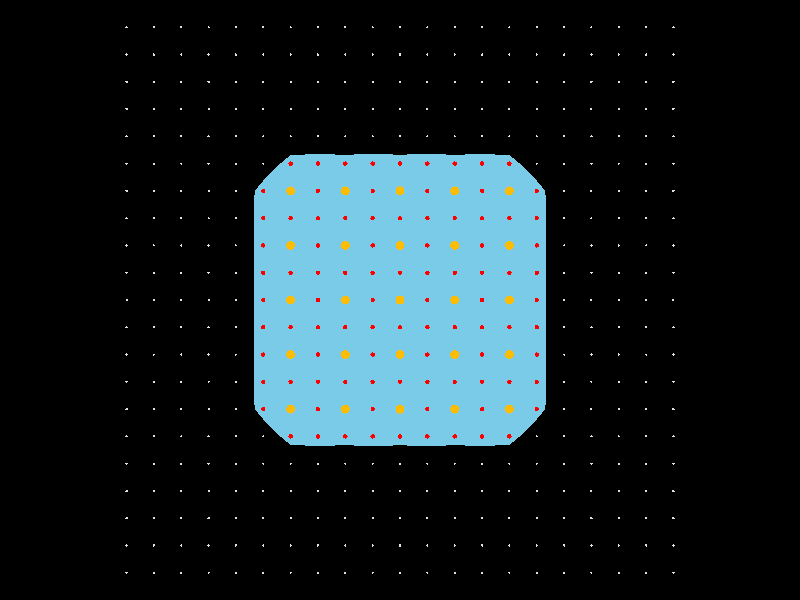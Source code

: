 #include "colors.inc"
#include "textures.inc"

camera {
  perspective
  location <0, 0, -11>
  direction z
}

light_source {
  <-1, 1, 0>
  color <1, 1, 1>
  parallel
}

sphere {
<-5, -5, 0>, 0.02
  texture {
    Water
    pigment {
      Gray
    }
  }
}

sphere {
<-4.5, -5, 0>, 0.02
  texture {
    Water
    pigment {
      Gray
    }
  }
}

sphere {
<-4, -5, 0>, 0.02
  texture {
    Water
    pigment {
      Gray
    }
  }
}

sphere {
<-3.5, -5, 0>, 0.02
  texture {
    Water
    pigment {
      Gray
    }
  }
}

sphere {
<-3, -5, 0>, 0.02
  texture {
    Water
    pigment {
      Gray
    }
  }
}

sphere {
<-2.5, -5, 0>, 0.02
  texture {
    Water
    pigment {
      Gray
    }
  }
}

sphere {
<-2, -5, 0>, 0.02
  texture {
    Water
    pigment {
      Gray
    }
  }
}

sphere {
<-1.5, -5, 0>, 0.02
  texture {
    Water
    pigment {
      Gray
    }
  }
}

sphere {
<-1, -5, 0>, 0.02
  texture {
    Water
    pigment {
      Gray
    }
  }
}

sphere {
<-0.5, -5, 0>, 0.02
  texture {
    Water
    pigment {
      Gray
    }
  }
}

sphere {
<0, -5, 0>, 0.02
  texture {
    Water
    pigment {
      Gray
    }
  }
}

sphere {
<0.5, -5, 0>, 0.02
  texture {
    Water
    pigment {
      Gray
    }
  }
}

sphere {
<1, -5, 0>, 0.02
  texture {
    Water
    pigment {
      Gray
    }
  }
}

sphere {
<1.5, -5, 0>, 0.02
  texture {
    Water
    pigment {
      Gray
    }
  }
}

sphere {
<2, -5, 0>, 0.02
  texture {
    Water
    pigment {
      Gray
    }
  }
}

sphere {
<2.5, -5, 0>, 0.02
  texture {
    Water
    pigment {
      Gray
    }
  }
}

sphere {
<3, -5, 0>, 0.02
  texture {
    Water
    pigment {
      Gray
    }
  }
}

sphere {
<3.5, -5, 0>, 0.02
  texture {
    Water
    pigment {
      Gray
    }
  }
}

sphere {
<4, -5, 0>, 0.02
  texture {
    Water
    pigment {
      Gray
    }
  }
}

sphere {
<4.5, -5, 0>, 0.02
  texture {
    Water
    pigment {
      Gray
    }
  }
}

sphere {
<5, -5, 0>, 0.02
  texture {
    Water
    pigment {
      Gray
    }
  }
}

sphere {
<-5, -4.5, 0>, 0.02
  texture {
    Water
    pigment {
      Gray
    }
  }
}

sphere {
<-4.5, -4.5, 0>, 0.02
  texture {
    Water
    pigment {
      Gray
    }
  }
}

sphere {
<-4, -4.5, 0>, 0.02
  texture {
    Water
    pigment {
      Gray
    }
  }
}

sphere {
<-3.5, -4.5, 0>, 0.02
  texture {
    Water
    pigment {
      Gray
    }
  }
}

sphere {
<-3, -4.5, 0>, 0.02
  texture {
    Water
    pigment {
      Gray
    }
  }
}

sphere {
<-2.5, -4.5, 0>, 0.02
  texture {
    Water
    pigment {
      Gray
    }
  }
}

sphere {
<-2, -4.5, 0>, 0.02
  texture {
    Water
    pigment {
      Gray
    }
  }
}

sphere {
<-1.5, -4.5, 0>, 0.02
  texture {
    Water
    pigment {
      Gray
    }
  }
}

sphere {
<-1, -4.5, 0>, 0.02
  texture {
    Water
    pigment {
      Gray
    }
  }
}

sphere {
<-0.5, -4.5, 0>, 0.02
  texture {
    Water
    pigment {
      Gray
    }
  }
}

sphere {
<0, -4.5, 0>, 0.02
  texture {
    Water
    pigment {
      Gray
    }
  }
}

sphere {
<0.5, -4.5, 0>, 0.02
  texture {
    Water
    pigment {
      Gray
    }
  }
}

sphere {
<1, -4.5, 0>, 0.02
  texture {
    Water
    pigment {
      Gray
    }
  }
}

sphere {
<1.5, -4.5, 0>, 0.02
  texture {
    Water
    pigment {
      Gray
    }
  }
}

sphere {
<2, -4.5, 0>, 0.02
  texture {
    Water
    pigment {
      Gray
    }
  }
}

sphere {
<2.5, -4.5, 0>, 0.02
  texture {
    Water
    pigment {
      Gray
    }
  }
}

sphere {
<3, -4.5, 0>, 0.02
  texture {
    Water
    pigment {
      Gray
    }
  }
}

sphere {
<3.5, -4.5, 0>, 0.02
  texture {
    Water
    pigment {
      Gray
    }
  }
}

sphere {
<4, -4.5, 0>, 0.02
  texture {
    Water
    pigment {
      Gray
    }
  }
}

sphere {
<4.5, -4.5, 0>, 0.02
  texture {
    Water
    pigment {
      Gray
    }
  }
}

sphere {
<5, -4.5, 0>, 0.02
  texture {
    Water
    pigment {
      Gray
    }
  }
}

sphere {
<-5, -4, 0>, 0.02
  texture {
    Water
    pigment {
      Gray
    }
  }
}

sphere {
<-4.5, -4, 0>, 0.02
  texture {
    Water
    pigment {
      Gray
    }
  }
}

sphere {
<-4, -4, 0>, 0.02
  texture {
    Water
    pigment {
      Gray
    }
  }
}

sphere {
<-3.5, -4, 0>, 0.02
  texture {
    Water
    pigment {
      Gray
    }
  }
}

sphere {
<-3, -4, 0>, 0.02
  texture {
    Water
    pigment {
      Gray
    }
  }
}

sphere {
<-2.5, -4, 0>, 0.02
  texture {
    Water
    pigment {
      Gray
    }
  }
}

sphere {
<-2, -4, 0>, 0.02
  texture {
    Water
    pigment {
      Gray
    }
  }
}

sphere {
<-1.5, -4, 0>, 0.02
  texture {
    Water
    pigment {
      Gray
    }
  }
}

sphere {
<-1, -4, 0>, 0.02
  texture {
    Water
    pigment {
      Gray
    }
  }
}

sphere {
<-0.5, -4, 0>, 0.02
  texture {
    Water
    pigment {
      Gray
    }
  }
}

sphere {
<0, -4, 0>, 0.02
  texture {
    Water
    pigment {
      Gray
    }
  }
}

sphere {
<0.5, -4, 0>, 0.02
  texture {
    Water
    pigment {
      Gray
    }
  }
}

sphere {
<1, -4, 0>, 0.02
  texture {
    Water
    pigment {
      Gray
    }
  }
}

sphere {
<1.5, -4, 0>, 0.02
  texture {
    Water
    pigment {
      Gray
    }
  }
}

sphere {
<2, -4, 0>, 0.02
  texture {
    Water
    pigment {
      Gray
    }
  }
}

sphere {
<2.5, -4, 0>, 0.02
  texture {
    Water
    pigment {
      Gray
    }
  }
}

sphere {
<3, -4, 0>, 0.02
  texture {
    Water
    pigment {
      Gray
    }
  }
}

sphere {
<3.5, -4, 0>, 0.02
  texture {
    Water
    pigment {
      Gray
    }
  }
}

sphere {
<4, -4, 0>, 0.02
  texture {
    Water
    pigment {
      Gray
    }
  }
}

sphere {
<4.5, -4, 0>, 0.02
  texture {
    Water
    pigment {
      Gray
    }
  }
}

sphere {
<5, -4, 0>, 0.02
  texture {
    Water
    pigment {
      Gray
    }
  }
}

sphere {
<-5, -3.5, 0>, 0.02
  texture {
    Water
    pigment {
      Gray
    }
  }
}

sphere {
<-4.5, -3.5, 0>, 0.02
  texture {
    Water
    pigment {
      Gray
    }
  }
}

sphere {
<-4, -3.5, 0>, 0.02
  texture {
    Water
    pigment {
      Gray
    }
  }
}

sphere {
<-3.5, -3.5, 0>, 0.02
  texture {
    Water
    pigment {
      Gray
    }
  }
}

sphere {
<-3, -3.5, 0>, 0.02
  texture {
    Water
    pigment {
      Gray
    }
  }
}

sphere {
<-2.5, -3.5, 0>, 0.02
  texture {
    Water
    pigment {
      Gray
    }
  }
}

sphere {
<-2, -3.5, 0>, 0.02
  texture {
    Water
    pigment {
      Gray
    }
  }
}

sphere {
<-1.5, -3.5, 0>, 0.02
  texture {
    Water
    pigment {
      Gray
    }
  }
}

sphere {
<-1, -3.5, 0>, 0.02
  texture {
    Water
    pigment {
      Gray
    }
  }
}

sphere {
<-0.5, -3.5, 0>, 0.02
  texture {
    Water
    pigment {
      Gray
    }
  }
}

sphere {
<0, -3.5, 0>, 0.02
  texture {
    Water
    pigment {
      Gray
    }
  }
}

sphere {
<0.5, -3.5, 0>, 0.02
  texture {
    Water
    pigment {
      Gray
    }
  }
}

sphere {
<1, -3.5, 0>, 0.02
  texture {
    Water
    pigment {
      Gray
    }
  }
}

sphere {
<1.5, -3.5, 0>, 0.02
  texture {
    Water
    pigment {
      Gray
    }
  }
}

sphere {
<2, -3.5, 0>, 0.02
  texture {
    Water
    pigment {
      Gray
    }
  }
}

sphere {
<2.5, -3.5, 0>, 0.02
  texture {
    Water
    pigment {
      Gray
    }
  }
}

sphere {
<3, -3.5, 0>, 0.02
  texture {
    Water
    pigment {
      Gray
    }
  }
}

sphere {
<3.5, -3.5, 0>, 0.02
  texture {
    Water
    pigment {
      Gray
    }
  }
}

sphere {
<4, -3.5, 0>, 0.02
  texture {
    Water
    pigment {
      Gray
    }
  }
}

sphere {
<4.5, -3.5, 0>, 0.02
  texture {
    Water
    pigment {
      Gray
    }
  }
}

sphere {
<5, -3.5, 0>, 0.02
  texture {
    Water
    pigment {
      Gray
    }
  }
}

sphere {
<-5, -3, 0>, 0.02
  texture {
    Water
    pigment {
      Gray
    }
  }
}

sphere {
<-4.5, -3, 0>, 0.02
  texture {
    Water
    pigment {
      Gray
    }
  }
}

sphere {
<-4, -3, 0>, 0.02
  texture {
    Water
    pigment {
      Gray
    }
  }
}

sphere {
<-3.5, -3, 0>, 0.02
  texture {
    Water
    pigment {
      Gray
    }
  }
}

sphere {
<-3, -3, 0>, 0.02
  texture {
    Water
    pigment {
      Gray
    }
  }
}

sphere {
<-2.5, -3, 0>, 0.02
  texture {
    Water
    pigment {
      Gray
    }
  }
}

sphere {
<-2, -3, 0>, 0.02
  texture {
    Water
    pigment {
      Gray
    }
  }
}

sphere {
<-1.5, -3, 0>, 0.02
  texture {
    Water
    pigment {
      Gray
    }
  }
}

sphere {
<-1, -3, 0>, 0.02
  texture {
    Water
    pigment {
      Gray
    }
  }
}

sphere {
<-0.5, -3, 0>, 0.02
  texture {
    Water
    pigment {
      Gray
    }
  }
}

sphere {
<0, -3, 0>, 0.02
  texture {
    Water
    pigment {
      Gray
    }
  }
}

sphere {
<0.5, -3, 0>, 0.02
  texture {
    Water
    pigment {
      Gray
    }
  }
}

sphere {
<1, -3, 0>, 0.02
  texture {
    Water
    pigment {
      Gray
    }
  }
}

sphere {
<1.5, -3, 0>, 0.02
  texture {
    Water
    pigment {
      Gray
    }
  }
}

sphere {
<2, -3, 0>, 0.02
  texture {
    Water
    pigment {
      Gray
    }
  }
}

sphere {
<2.5, -3, 0>, 0.02
  texture {
    Water
    pigment {
      Gray
    }
  }
}

sphere {
<3, -3, 0>, 0.02
  texture {
    Water
    pigment {
      Gray
    }
  }
}

sphere {
<3.5, -3, 0>, 0.02
  texture {
    Water
    pigment {
      Gray
    }
  }
}

sphere {
<4, -3, 0>, 0.02
  texture {
    Water
    pigment {
      Gray
    }
  }
}

sphere {
<4.5, -3, 0>, 0.02
  texture {
    Water
    pigment {
      Gray
    }
  }
}

sphere {
<5, -3, 0>, 0.02
  texture {
    Water
    pigment {
      Gray
    }
  }
}

sphere {
<-5, -2.5, 0>, 0.02
  texture {
    Water
    pigment {
      Gray
    }
  }
}

sphere {
<-4.5, -2.5, 0>, 0.02
  texture {
    Water
    pigment {
      Gray
    }
  }
}

sphere {
<-4, -2.5, 0>, 0.02
  texture {
    Water
    pigment {
      Gray
    }
  }
}

sphere {
<-3.5, -2.5, 0>, 0.02
  texture {
    Water
    pigment {
      Gray
    }
  }
}

sphere {
<-3, -2.5, 0>, 0.02
  texture {
    Water
    pigment {
      Gray
    }
  }
}

sphere {
<-2.5, -2.5, 0>, 0.02
  texture {
    Water
    pigment {
      Gray
    }
  }
}

sphere {
<-2, -2.5, 0>, 0.02
  texture {
    Water
    pigment {
      Gray
    }
  }
}

sphere {
<-1.5, -2.5, 0>, 0.02
  texture {
    Water
    pigment {
      Gray
    }
  }
}

sphere {
<-1, -2.5, 0>, 0.02
  texture {
    Water
    pigment {
      Gray
    }
  }
}

sphere {
<-0.5, -2.5, 0>, 0.02
  texture {
    Water
    pigment {
      Gray
    }
  }
}

sphere {
<0, -2.5, 0>, 0.02
  texture {
    Water
    pigment {
      Gray
    }
  }
}

sphere {
<0.5, -2.5, 0>, 0.02
  texture {
    Water
    pigment {
      Gray
    }
  }
}

sphere {
<1, -2.5, 0>, 0.02
  texture {
    Water
    pigment {
      Gray
    }
  }
}

sphere {
<1.5, -2.5, 0>, 0.02
  texture {
    Water
    pigment {
      Gray
    }
  }
}

sphere {
<2, -2.5, 0>, 0.02
  texture {
    Water
    pigment {
      Gray
    }
  }
}

sphere {
<2.5, -2.5, 0>, 0.02
  texture {
    Water
    pigment {
      Gray
    }
  }
}

sphere {
<3, -2.5, 0>, 0.02
  texture {
    Water
    pigment {
      Gray
    }
  }
}

sphere {
<3.5, -2.5, 0>, 0.02
  texture {
    Water
    pigment {
      Gray
    }
  }
}

sphere {
<4, -2.5, 0>, 0.02
  texture {
    Water
    pigment {
      Gray
    }
  }
}

sphere {
<4.5, -2.5, 0>, 0.02
  texture {
    Water
    pigment {
      Gray
    }
  }
}

sphere {
<5, -2.5, 0>, 0.02
  texture {
    Water
    pigment {
      Gray
    }
  }
}

sphere {
<-5, -2, 0>, 0.02
  texture {
    Water
    pigment {
      Gray
    }
  }
}

sphere {
<-4.5, -2, 0>, 0.02
  texture {
    Water
    pigment {
      Gray
    }
  }
}

sphere {
<-4, -2, 0>, 0.02
  texture {
    Water
    pigment {
      Gray
    }
  }
}

sphere {
<-3.5, -2, 0>, 0.02
  texture {
    Water
    pigment {
      Gray
    }
  }
}

sphere {
<-3, -2, 0>, 0.02
  texture {
    Water
    pigment {
      Gray
    }
  }
}

sphere {
<-2.5, -2, 0>, 0.02
  texture {
    Water
    pigment {
      Gray
    }
  }
}

sphere {
<-2, -2, 0>, 0.02
  texture {
    Water
    pigment {
      Gray
    }
  }
}

sphere {
<-1.5, -2, 0>, 0.02
  texture {
    Water
    pigment {
      Gray
    }
  }
}

sphere {
<-1, -2, 0>, 0.02
  texture {
    Water
    pigment {
      Gray
    }
  }
}

sphere {
<-0.5, -2, 0>, 0.02
  texture {
    Water
    pigment {
      Gray
    }
  }
}

sphere {
<0, -2, 0>, 0.02
  texture {
    Water
    pigment {
      Gray
    }
  }
}

sphere {
<0.5, -2, 0>, 0.02
  texture {
    Water
    pigment {
      Gray
    }
  }
}

sphere {
<1, -2, 0>, 0.02
  texture {
    Water
    pigment {
      Gray
    }
  }
}

sphere {
<1.5, -2, 0>, 0.02
  texture {
    Water
    pigment {
      Gray
    }
  }
}

sphere {
<2, -2, 0>, 0.02
  texture {
    Water
    pigment {
      Gray
    }
  }
}

sphere {
<2.5, -2, 0>, 0.02
  texture {
    Water
    pigment {
      Gray
    }
  }
}

sphere {
<3, -2, 0>, 0.02
  texture {
    Water
    pigment {
      Gray
    }
  }
}

sphere {
<3.5, -2, 0>, 0.02
  texture {
    Water
    pigment {
      Gray
    }
  }
}

sphere {
<4, -2, 0>, 0.02
  texture {
    Water
    pigment {
      Gray
    }
  }
}

sphere {
<4.5, -2, 0>, 0.02
  texture {
    Water
    pigment {
      Gray
    }
  }
}

sphere {
<5, -2, 0>, 0.02
  texture {
    Water
    pigment {
      Gray
    }
  }
}

sphere {
<-5, -1.5, 0>, 0.02
  texture {
    Water
    pigment {
      Gray
    }
  }
}

sphere {
<-4.5, -1.5, 0>, 0.02
  texture {
    Water
    pigment {
      Gray
    }
  }
}

sphere {
<-4, -1.5, 0>, 0.02
  texture {
    Water
    pigment {
      Gray
    }
  }
}

sphere {
<-3.5, -1.5, 0>, 0.02
  texture {
    Water
    pigment {
      Gray
    }
  }
}

sphere {
<-3, -1.5, 0>, 0.02
  texture {
    Water
    pigment {
      Gray
    }
  }
}

sphere {
<-2.5, -1.5, 0>, 0.02
  texture {
    Water
    pigment {
      Gray
    }
  }
}

sphere {
<-2, -1.5, 0>, 0.02
  texture {
    Water
    pigment {
      Gray
    }
  }
}

sphere {
<-1.5, -1.5, 0>, 0.02
  texture {
    Water
    pigment {
      Gray
    }
  }
}

sphere {
<-1, -1.5, 0>, 0.02
  texture {
    Water
    pigment {
      Gray
    }
  }
}

sphere {
<-0.5, -1.5, 0>, 0.02
  texture {
    Water
    pigment {
      Gray
    }
  }
}

sphere {
<0, -1.5, 0>, 0.02
  texture {
    Water
    pigment {
      Gray
    }
  }
}

sphere {
<0.5, -1.5, 0>, 0.02
  texture {
    Water
    pigment {
      Gray
    }
  }
}

sphere {
<1, -1.5, 0>, 0.02
  texture {
    Water
    pigment {
      Gray
    }
  }
}

sphere {
<1.5, -1.5, 0>, 0.02
  texture {
    Water
    pigment {
      Gray
    }
  }
}

sphere {
<2, -1.5, 0>, 0.02
  texture {
    Water
    pigment {
      Gray
    }
  }
}

sphere {
<2.5, -1.5, 0>, 0.02
  texture {
    Water
    pigment {
      Gray
    }
  }
}

sphere {
<3, -1.5, 0>, 0.02
  texture {
    Water
    pigment {
      Gray
    }
  }
}

sphere {
<3.5, -1.5, 0>, 0.02
  texture {
    Water
    pigment {
      Gray
    }
  }
}

sphere {
<4, -1.5, 0>, 0.02
  texture {
    Water
    pigment {
      Gray
    }
  }
}

sphere {
<4.5, -1.5, 0>, 0.02
  texture {
    Water
    pigment {
      Gray
    }
  }
}

sphere {
<5, -1.5, 0>, 0.02
  texture {
    Water
    pigment {
      Gray
    }
  }
}

sphere {
<-5, -1, 0>, 0.02
  texture {
    Water
    pigment {
      Gray
    }
  }
}

sphere {
<-4.5, -1, 0>, 0.02
  texture {
    Water
    pigment {
      Gray
    }
  }
}

sphere {
<-4, -1, 0>, 0.02
  texture {
    Water
    pigment {
      Gray
    }
  }
}

sphere {
<-3.5, -1, 0>, 0.02
  texture {
    Water
    pigment {
      Gray
    }
  }
}

sphere {
<-3, -1, 0>, 0.02
  texture {
    Water
    pigment {
      Gray
    }
  }
}

sphere {
<-2.5, -1, 0>, 0.02
  texture {
    Water
    pigment {
      Gray
    }
  }
}

sphere {
<-2, -1, 0>, 0.02
  texture {
    Water
    pigment {
      Gray
    }
  }
}

sphere {
<-1.5, -1, 0>, 0.02
  texture {
    Water
    pigment {
      Gray
    }
  }
}

sphere {
<-1, -1, 0>, 0.02
  texture {
    Water
    pigment {
      Gray
    }
  }
}

sphere {
<-0.5, -1, 0>, 0.02
  texture {
    Water
    pigment {
      Gray
    }
  }
}

sphere {
<0, -1, 0>, 0.02
  texture {
    Water
    pigment {
      Gray
    }
  }
}

sphere {
<0.5, -1, 0>, 0.02
  texture {
    Water
    pigment {
      Gray
    }
  }
}

sphere {
<1, -1, 0>, 0.02
  texture {
    Water
    pigment {
      Gray
    }
  }
}

sphere {
<1.5, -1, 0>, 0.02
  texture {
    Water
    pigment {
      Gray
    }
  }
}

sphere {
<2, -1, 0>, 0.02
  texture {
    Water
    pigment {
      Gray
    }
  }
}

sphere {
<2.5, -1, 0>, 0.02
  texture {
    Water
    pigment {
      Gray
    }
  }
}

sphere {
<3, -1, 0>, 0.02
  texture {
    Water
    pigment {
      Gray
    }
  }
}

sphere {
<3.5, -1, 0>, 0.02
  texture {
    Water
    pigment {
      Gray
    }
  }
}

sphere {
<4, -1, 0>, 0.02
  texture {
    Water
    pigment {
      Gray
    }
  }
}

sphere {
<4.5, -1, 0>, 0.02
  texture {
    Water
    pigment {
      Gray
    }
  }
}

sphere {
<5, -1, 0>, 0.02
  texture {
    Water
    pigment {
      Gray
    }
  }
}

sphere {
<-5, -0.5, 0>, 0.02
  texture {
    Water
    pigment {
      Gray
    }
  }
}

sphere {
<-4.5, -0.5, 0>, 0.02
  texture {
    Water
    pigment {
      Gray
    }
  }
}

sphere {
<-4, -0.5, 0>, 0.02
  texture {
    Water
    pigment {
      Gray
    }
  }
}

sphere {
<-3.5, -0.5, 0>, 0.02
  texture {
    Water
    pigment {
      Gray
    }
  }
}

sphere {
<-3, -0.5, 0>, 0.02
  texture {
    Water
    pigment {
      Gray
    }
  }
}

sphere {
<-2.5, -0.5, 0>, 0.02
  texture {
    Water
    pigment {
      Gray
    }
  }
}

sphere {
<-2, -0.5, 0>, 0.02
  texture {
    Water
    pigment {
      Gray
    }
  }
}

sphere {
<-1.5, -0.5, 0>, 0.02
  texture {
    Water
    pigment {
      Gray
    }
  }
}

sphere {
<-1, -0.5, 0>, 0.02
  texture {
    Water
    pigment {
      Gray
    }
  }
}

sphere {
<-0.5, -0.5, 0>, 0.02
  texture {
    Water
    pigment {
      Gray
    }
  }
}

sphere {
<0, -0.5, 0>, 0.02
  texture {
    Water
    pigment {
      Gray
    }
  }
}

sphere {
<0.5, -0.5, 0>, 0.02
  texture {
    Water
    pigment {
      Gray
    }
  }
}

sphere {
<1, -0.5, 0>, 0.02
  texture {
    Water
    pigment {
      Gray
    }
  }
}

sphere {
<1.5, -0.5, 0>, 0.02
  texture {
    Water
    pigment {
      Gray
    }
  }
}

sphere {
<2, -0.5, 0>, 0.02
  texture {
    Water
    pigment {
      Gray
    }
  }
}

sphere {
<2.5, -0.5, 0>, 0.02
  texture {
    Water
    pigment {
      Gray
    }
  }
}

sphere {
<3, -0.5, 0>, 0.02
  texture {
    Water
    pigment {
      Gray
    }
  }
}

sphere {
<3.5, -0.5, 0>, 0.02
  texture {
    Water
    pigment {
      Gray
    }
  }
}

sphere {
<4, -0.5, 0>, 0.02
  texture {
    Water
    pigment {
      Gray
    }
  }
}

sphere {
<4.5, -0.5, 0>, 0.02
  texture {
    Water
    pigment {
      Gray
    }
  }
}

sphere {
<5, -0.5, 0>, 0.02
  texture {
    Water
    pigment {
      Gray
    }
  }
}

sphere {
<-5, 0, 0>, 0.02
  texture {
    Water
    pigment {
      Gray
    }
  }
}

sphere {
<-4.5, 0, 0>, 0.02
  texture {
    Water
    pigment {
      Gray
    }
  }
}

sphere {
<-4, 0, 0>, 0.02
  texture {
    Water
    pigment {
      Gray
    }
  }
}

sphere {
<-3.5, 0, 0>, 0.02
  texture {
    Water
    pigment {
      Gray
    }
  }
}

sphere {
<-3, 0, 0>, 0.02
  texture {
    Water
    pigment {
      Gray
    }
  }
}

sphere {
<-2.5, 0, 0>, 0.02
  texture {
    Water
    pigment {
      Gray
    }
  }
}

sphere {
<-2, 0, 0>, 0.02
  texture {
    Water
    pigment {
      Gray
    }
  }
}

sphere {
<-1.5, 0, 0>, 0.02
  texture {
    Water
    pigment {
      Gray
    }
  }
}

sphere {
<-1, 0, 0>, 0.02
  texture {
    Water
    pigment {
      Gray
    }
  }
}

sphere {
<-0.5, 0, 0>, 0.02
  texture {
    Water
    pigment {
      Gray
    }
  }
}

sphere {
<0, 0, 0>, 0.02
  texture {
    Water
    pigment {
      Gray
    }
  }
}

sphere {
<0.5, 0, 0>, 0.02
  texture {
    Water
    pigment {
      Gray
    }
  }
}

sphere {
<1, 0, 0>, 0.02
  texture {
    Water
    pigment {
      Gray
    }
  }
}

sphere {
<1.5, 0, 0>, 0.02
  texture {
    Water
    pigment {
      Gray
    }
  }
}

sphere {
<2, 0, 0>, 0.02
  texture {
    Water
    pigment {
      Gray
    }
  }
}

sphere {
<2.5, 0, 0>, 0.02
  texture {
    Water
    pigment {
      Gray
    }
  }
}

sphere {
<3, 0, 0>, 0.02
  texture {
    Water
    pigment {
      Gray
    }
  }
}

sphere {
<3.5, 0, 0>, 0.02
  texture {
    Water
    pigment {
      Gray
    }
  }
}

sphere {
<4, 0, 0>, 0.02
  texture {
    Water
    pigment {
      Gray
    }
  }
}

sphere {
<4.5, 0, 0>, 0.02
  texture {
    Water
    pigment {
      Gray
    }
  }
}

sphere {
<5, 0, 0>, 0.02
  texture {
    Water
    pigment {
      Gray
    }
  }
}

sphere {
<-5, 0.5, 0>, 0.02
  texture {
    Water
    pigment {
      Gray
    }
  }
}

sphere {
<-4.5, 0.5, 0>, 0.02
  texture {
    Water
    pigment {
      Gray
    }
  }
}

sphere {
<-4, 0.5, 0>, 0.02
  texture {
    Water
    pigment {
      Gray
    }
  }
}

sphere {
<-3.5, 0.5, 0>, 0.02
  texture {
    Water
    pigment {
      Gray
    }
  }
}

sphere {
<-3, 0.5, 0>, 0.02
  texture {
    Water
    pigment {
      Gray
    }
  }
}

sphere {
<-2.5, 0.5, 0>, 0.02
  texture {
    Water
    pigment {
      Gray
    }
  }
}

sphere {
<-2, 0.5, 0>, 0.02
  texture {
    Water
    pigment {
      Gray
    }
  }
}

sphere {
<-1.5, 0.5, 0>, 0.02
  texture {
    Water
    pigment {
      Gray
    }
  }
}

sphere {
<-1, 0.5, 0>, 0.02
  texture {
    Water
    pigment {
      Gray
    }
  }
}

sphere {
<-0.5, 0.5, 0>, 0.02
  texture {
    Water
    pigment {
      Gray
    }
  }
}

sphere {
<0, 0.5, 0>, 0.02
  texture {
    Water
    pigment {
      Gray
    }
  }
}

sphere {
<0.5, 0.5, 0>, 0.02
  texture {
    Water
    pigment {
      Gray
    }
  }
}

sphere {
<1, 0.5, 0>, 0.02
  texture {
    Water
    pigment {
      Gray
    }
  }
}

sphere {
<1.5, 0.5, 0>, 0.02
  texture {
    Water
    pigment {
      Gray
    }
  }
}

sphere {
<2, 0.5, 0>, 0.02
  texture {
    Water
    pigment {
      Gray
    }
  }
}

sphere {
<2.5, 0.5, 0>, 0.02
  texture {
    Water
    pigment {
      Gray
    }
  }
}

sphere {
<3, 0.5, 0>, 0.02
  texture {
    Water
    pigment {
      Gray
    }
  }
}

sphere {
<3.5, 0.5, 0>, 0.02
  texture {
    Water
    pigment {
      Gray
    }
  }
}

sphere {
<4, 0.5, 0>, 0.02
  texture {
    Water
    pigment {
      Gray
    }
  }
}

sphere {
<4.5, 0.5, 0>, 0.02
  texture {
    Water
    pigment {
      Gray
    }
  }
}

sphere {
<5, 0.5, 0>, 0.02
  texture {
    Water
    pigment {
      Gray
    }
  }
}

sphere {
<-5, 1, 0>, 0.02
  texture {
    Water
    pigment {
      Gray
    }
  }
}

sphere {
<-4.5, 1, 0>, 0.02
  texture {
    Water
    pigment {
      Gray
    }
  }
}

sphere {
<-4, 1, 0>, 0.02
  texture {
    Water
    pigment {
      Gray
    }
  }
}

sphere {
<-3.5, 1, 0>, 0.02
  texture {
    Water
    pigment {
      Gray
    }
  }
}

sphere {
<-3, 1, 0>, 0.02
  texture {
    Water
    pigment {
      Gray
    }
  }
}

sphere {
<-2.5, 1, 0>, 0.02
  texture {
    Water
    pigment {
      Gray
    }
  }
}

sphere {
<-2, 1, 0>, 0.02
  texture {
    Water
    pigment {
      Gray
    }
  }
}

sphere {
<-1.5, 1, 0>, 0.02
  texture {
    Water
    pigment {
      Gray
    }
  }
}

sphere {
<-1, 1, 0>, 0.02
  texture {
    Water
    pigment {
      Gray
    }
  }
}

sphere {
<-0.5, 1, 0>, 0.02
  texture {
    Water
    pigment {
      Gray
    }
  }
}

sphere {
<0, 1, 0>, 0.02
  texture {
    Water
    pigment {
      Gray
    }
  }
}

sphere {
<0.5, 1, 0>, 0.02
  texture {
    Water
    pigment {
      Gray
    }
  }
}

sphere {
<1, 1, 0>, 0.02
  texture {
    Water
    pigment {
      Gray
    }
  }
}

sphere {
<1.5, 1, 0>, 0.02
  texture {
    Water
    pigment {
      Gray
    }
  }
}

sphere {
<2, 1, 0>, 0.02
  texture {
    Water
    pigment {
      Gray
    }
  }
}

sphere {
<2.5, 1, 0>, 0.02
  texture {
    Water
    pigment {
      Gray
    }
  }
}

sphere {
<3, 1, 0>, 0.02
  texture {
    Water
    pigment {
      Gray
    }
  }
}

sphere {
<3.5, 1, 0>, 0.02
  texture {
    Water
    pigment {
      Gray
    }
  }
}

sphere {
<4, 1, 0>, 0.02
  texture {
    Water
    pigment {
      Gray
    }
  }
}

sphere {
<4.5, 1, 0>, 0.02
  texture {
    Water
    pigment {
      Gray
    }
  }
}

sphere {
<5, 1, 0>, 0.02
  texture {
    Water
    pigment {
      Gray
    }
  }
}

sphere {
<-5, 1.5, 0>, 0.02
  texture {
    Water
    pigment {
      Gray
    }
  }
}

sphere {
<-4.5, 1.5, 0>, 0.02
  texture {
    Water
    pigment {
      Gray
    }
  }
}

sphere {
<-4, 1.5, 0>, 0.02
  texture {
    Water
    pigment {
      Gray
    }
  }
}

sphere {
<-3.5, 1.5, 0>, 0.02
  texture {
    Water
    pigment {
      Gray
    }
  }
}

sphere {
<-3, 1.5, 0>, 0.02
  texture {
    Water
    pigment {
      Gray
    }
  }
}

sphere {
<-2.5, 1.5, 0>, 0.02
  texture {
    Water
    pigment {
      Gray
    }
  }
}

sphere {
<-2, 1.5, 0>, 0.02
  texture {
    Water
    pigment {
      Gray
    }
  }
}

sphere {
<-1.5, 1.5, 0>, 0.02
  texture {
    Water
    pigment {
      Gray
    }
  }
}

sphere {
<-1, 1.5, 0>, 0.02
  texture {
    Water
    pigment {
      Gray
    }
  }
}

sphere {
<-0.5, 1.5, 0>, 0.02
  texture {
    Water
    pigment {
      Gray
    }
  }
}

sphere {
<0, 1.5, 0>, 0.02
  texture {
    Water
    pigment {
      Gray
    }
  }
}

sphere {
<0.5, 1.5, 0>, 0.02
  texture {
    Water
    pigment {
      Gray
    }
  }
}

sphere {
<1, 1.5, 0>, 0.02
  texture {
    Water
    pigment {
      Gray
    }
  }
}

sphere {
<1.5, 1.5, 0>, 0.02
  texture {
    Water
    pigment {
      Gray
    }
  }
}

sphere {
<2, 1.5, 0>, 0.02
  texture {
    Water
    pigment {
      Gray
    }
  }
}

sphere {
<2.5, 1.5, 0>, 0.02
  texture {
    Water
    pigment {
      Gray
    }
  }
}

sphere {
<3, 1.5, 0>, 0.02
  texture {
    Water
    pigment {
      Gray
    }
  }
}

sphere {
<3.5, 1.5, 0>, 0.02
  texture {
    Water
    pigment {
      Gray
    }
  }
}

sphere {
<4, 1.5, 0>, 0.02
  texture {
    Water
    pigment {
      Gray
    }
  }
}

sphere {
<4.5, 1.5, 0>, 0.02
  texture {
    Water
    pigment {
      Gray
    }
  }
}

sphere {
<5, 1.5, 0>, 0.02
  texture {
    Water
    pigment {
      Gray
    }
  }
}

sphere {
<-5, 2, 0>, 0.02
  texture {
    Water
    pigment {
      Gray
    }
  }
}

sphere {
<-4.5, 2, 0>, 0.02
  texture {
    Water
    pigment {
      Gray
    }
  }
}

sphere {
<-4, 2, 0>, 0.02
  texture {
    Water
    pigment {
      Gray
    }
  }
}

sphere {
<-3.5, 2, 0>, 0.02
  texture {
    Water
    pigment {
      Gray
    }
  }
}

sphere {
<-3, 2, 0>, 0.02
  texture {
    Water
    pigment {
      Gray
    }
  }
}

sphere {
<-2.5, 2, 0>, 0.02
  texture {
    Water
    pigment {
      Gray
    }
  }
}

sphere {
<-2, 2, 0>, 0.02
  texture {
    Water
    pigment {
      Gray
    }
  }
}

sphere {
<-1.5, 2, 0>, 0.02
  texture {
    Water
    pigment {
      Gray
    }
  }
}

sphere {
<-1, 2, 0>, 0.02
  texture {
    Water
    pigment {
      Gray
    }
  }
}

sphere {
<-0.5, 2, 0>, 0.02
  texture {
    Water
    pigment {
      Gray
    }
  }
}

sphere {
<0, 2, 0>, 0.02
  texture {
    Water
    pigment {
      Gray
    }
  }
}

sphere {
<0.5, 2, 0>, 0.02
  texture {
    Water
    pigment {
      Gray
    }
  }
}

sphere {
<1, 2, 0>, 0.02
  texture {
    Water
    pigment {
      Gray
    }
  }
}

sphere {
<1.5, 2, 0>, 0.02
  texture {
    Water
    pigment {
      Gray
    }
  }
}

sphere {
<2, 2, 0>, 0.02
  texture {
    Water
    pigment {
      Gray
    }
  }
}

sphere {
<2.5, 2, 0>, 0.02
  texture {
    Water
    pigment {
      Gray
    }
  }
}

sphere {
<3, 2, 0>, 0.02
  texture {
    Water
    pigment {
      Gray
    }
  }
}

sphere {
<3.5, 2, 0>, 0.02
  texture {
    Water
    pigment {
      Gray
    }
  }
}

sphere {
<4, 2, 0>, 0.02
  texture {
    Water
    pigment {
      Gray
    }
  }
}

sphere {
<4.5, 2, 0>, 0.02
  texture {
    Water
    pigment {
      Gray
    }
  }
}

sphere {
<5, 2, 0>, 0.02
  texture {
    Water
    pigment {
      Gray
    }
  }
}

sphere {
<-5, 2.5, 0>, 0.02
  texture {
    Water
    pigment {
      Gray
    }
  }
}

sphere {
<-4.5, 2.5, 0>, 0.02
  texture {
    Water
    pigment {
      Gray
    }
  }
}

sphere {
<-4, 2.5, 0>, 0.02
  texture {
    Water
    pigment {
      Gray
    }
  }
}

sphere {
<-3.5, 2.5, 0>, 0.02
  texture {
    Water
    pigment {
      Gray
    }
  }
}

sphere {
<-3, 2.5, 0>, 0.02
  texture {
    Water
    pigment {
      Gray
    }
  }
}

sphere {
<-2.5, 2.5, 0>, 0.02
  texture {
    Water
    pigment {
      Gray
    }
  }
}

sphere {
<-2, 2.5, 0>, 0.02
  texture {
    Water
    pigment {
      Gray
    }
  }
}

sphere {
<-1.5, 2.5, 0>, 0.02
  texture {
    Water
    pigment {
      Gray
    }
  }
}

sphere {
<-1, 2.5, 0>, 0.02
  texture {
    Water
    pigment {
      Gray
    }
  }
}

sphere {
<-0.5, 2.5, 0>, 0.02
  texture {
    Water
    pigment {
      Gray
    }
  }
}

sphere {
<0, 2.5, 0>, 0.02
  texture {
    Water
    pigment {
      Gray
    }
  }
}

sphere {
<0.5, 2.5, 0>, 0.02
  texture {
    Water
    pigment {
      Gray
    }
  }
}

sphere {
<1, 2.5, 0>, 0.02
  texture {
    Water
    pigment {
      Gray
    }
  }
}

sphere {
<1.5, 2.5, 0>, 0.02
  texture {
    Water
    pigment {
      Gray
    }
  }
}

sphere {
<2, 2.5, 0>, 0.02
  texture {
    Water
    pigment {
      Gray
    }
  }
}

sphere {
<2.5, 2.5, 0>, 0.02
  texture {
    Water
    pigment {
      Gray
    }
  }
}

sphere {
<3, 2.5, 0>, 0.02
  texture {
    Water
    pigment {
      Gray
    }
  }
}

sphere {
<3.5, 2.5, 0>, 0.02
  texture {
    Water
    pigment {
      Gray
    }
  }
}

sphere {
<4, 2.5, 0>, 0.02
  texture {
    Water
    pigment {
      Gray
    }
  }
}

sphere {
<4.5, 2.5, 0>, 0.02
  texture {
    Water
    pigment {
      Gray
    }
  }
}

sphere {
<5, 2.5, 0>, 0.02
  texture {
    Water
    pigment {
      Gray
    }
  }
}

sphere {
<-5, 3, 0>, 0.02
  texture {
    Water
    pigment {
      Gray
    }
  }
}

sphere {
<-4.5, 3, 0>, 0.02
  texture {
    Water
    pigment {
      Gray
    }
  }
}

sphere {
<-4, 3, 0>, 0.02
  texture {
    Water
    pigment {
      Gray
    }
  }
}

sphere {
<-3.5, 3, 0>, 0.02
  texture {
    Water
    pigment {
      Gray
    }
  }
}

sphere {
<-3, 3, 0>, 0.02
  texture {
    Water
    pigment {
      Gray
    }
  }
}

sphere {
<-2.5, 3, 0>, 0.02
  texture {
    Water
    pigment {
      Gray
    }
  }
}

sphere {
<-2, 3, 0>, 0.02
  texture {
    Water
    pigment {
      Gray
    }
  }
}

sphere {
<-1.5, 3, 0>, 0.02
  texture {
    Water
    pigment {
      Gray
    }
  }
}

sphere {
<-1, 3, 0>, 0.02
  texture {
    Water
    pigment {
      Gray
    }
  }
}

sphere {
<-0.5, 3, 0>, 0.02
  texture {
    Water
    pigment {
      Gray
    }
  }
}

sphere {
<0, 3, 0>, 0.02
  texture {
    Water
    pigment {
      Gray
    }
  }
}

sphere {
<0.5, 3, 0>, 0.02
  texture {
    Water
    pigment {
      Gray
    }
  }
}

sphere {
<1, 3, 0>, 0.02
  texture {
    Water
    pigment {
      Gray
    }
  }
}

sphere {
<1.5, 3, 0>, 0.02
  texture {
    Water
    pigment {
      Gray
    }
  }
}

sphere {
<2, 3, 0>, 0.02
  texture {
    Water
    pigment {
      Gray
    }
  }
}

sphere {
<2.5, 3, 0>, 0.02
  texture {
    Water
    pigment {
      Gray
    }
  }
}

sphere {
<3, 3, 0>, 0.02
  texture {
    Water
    pigment {
      Gray
    }
  }
}

sphere {
<3.5, 3, 0>, 0.02
  texture {
    Water
    pigment {
      Gray
    }
  }
}

sphere {
<4, 3, 0>, 0.02
  texture {
    Water
    pigment {
      Gray
    }
  }
}

sphere {
<4.5, 3, 0>, 0.02
  texture {
    Water
    pigment {
      Gray
    }
  }
}

sphere {
<5, 3, 0>, 0.02
  texture {
    Water
    pigment {
      Gray
    }
  }
}

sphere {
<-5, 3.5, 0>, 0.02
  texture {
    Water
    pigment {
      Gray
    }
  }
}

sphere {
<-4.5, 3.5, 0>, 0.02
  texture {
    Water
    pigment {
      Gray
    }
  }
}

sphere {
<-4, 3.5, 0>, 0.02
  texture {
    Water
    pigment {
      Gray
    }
  }
}

sphere {
<-3.5, 3.5, 0>, 0.02
  texture {
    Water
    pigment {
      Gray
    }
  }
}

sphere {
<-3, 3.5, 0>, 0.02
  texture {
    Water
    pigment {
      Gray
    }
  }
}

sphere {
<-2.5, 3.5, 0>, 0.02
  texture {
    Water
    pigment {
      Gray
    }
  }
}

sphere {
<-2, 3.5, 0>, 0.02
  texture {
    Water
    pigment {
      Gray
    }
  }
}

sphere {
<-1.5, 3.5, 0>, 0.02
  texture {
    Water
    pigment {
      Gray
    }
  }
}

sphere {
<-1, 3.5, 0>, 0.02
  texture {
    Water
    pigment {
      Gray
    }
  }
}

sphere {
<-0.5, 3.5, 0>, 0.02
  texture {
    Water
    pigment {
      Gray
    }
  }
}

sphere {
<0, 3.5, 0>, 0.02
  texture {
    Water
    pigment {
      Gray
    }
  }
}

sphere {
<0.5, 3.5, 0>, 0.02
  texture {
    Water
    pigment {
      Gray
    }
  }
}

sphere {
<1, 3.5, 0>, 0.02
  texture {
    Water
    pigment {
      Gray
    }
  }
}

sphere {
<1.5, 3.5, 0>, 0.02
  texture {
    Water
    pigment {
      Gray
    }
  }
}

sphere {
<2, 3.5, 0>, 0.02
  texture {
    Water
    pigment {
      Gray
    }
  }
}

sphere {
<2.5, 3.5, 0>, 0.02
  texture {
    Water
    pigment {
      Gray
    }
  }
}

sphere {
<3, 3.5, 0>, 0.02
  texture {
    Water
    pigment {
      Gray
    }
  }
}

sphere {
<3.5, 3.5, 0>, 0.02
  texture {
    Water
    pigment {
      Gray
    }
  }
}

sphere {
<4, 3.5, 0>, 0.02
  texture {
    Water
    pigment {
      Gray
    }
  }
}

sphere {
<4.5, 3.5, 0>, 0.02
  texture {
    Water
    pigment {
      Gray
    }
  }
}

sphere {
<5, 3.5, 0>, 0.02
  texture {
    Water
    pigment {
      Gray
    }
  }
}

sphere {
<-5, 4, 0>, 0.02
  texture {
    Water
    pigment {
      Gray
    }
  }
}

sphere {
<-4.5, 4, 0>, 0.02
  texture {
    Water
    pigment {
      Gray
    }
  }
}

sphere {
<-4, 4, 0>, 0.02
  texture {
    Water
    pigment {
      Gray
    }
  }
}

sphere {
<-3.5, 4, 0>, 0.02
  texture {
    Water
    pigment {
      Gray
    }
  }
}

sphere {
<-3, 4, 0>, 0.02
  texture {
    Water
    pigment {
      Gray
    }
  }
}

sphere {
<-2.5, 4, 0>, 0.02
  texture {
    Water
    pigment {
      Gray
    }
  }
}

sphere {
<-2, 4, 0>, 0.02
  texture {
    Water
    pigment {
      Gray
    }
  }
}

sphere {
<-1.5, 4, 0>, 0.02
  texture {
    Water
    pigment {
      Gray
    }
  }
}

sphere {
<-1, 4, 0>, 0.02
  texture {
    Water
    pigment {
      Gray
    }
  }
}

sphere {
<-0.5, 4, 0>, 0.02
  texture {
    Water
    pigment {
      Gray
    }
  }
}

sphere {
<0, 4, 0>, 0.02
  texture {
    Water
    pigment {
      Gray
    }
  }
}

sphere {
<0.5, 4, 0>, 0.02
  texture {
    Water
    pigment {
      Gray
    }
  }
}

sphere {
<1, 4, 0>, 0.02
  texture {
    Water
    pigment {
      Gray
    }
  }
}

sphere {
<1.5, 4, 0>, 0.02
  texture {
    Water
    pigment {
      Gray
    }
  }
}

sphere {
<2, 4, 0>, 0.02
  texture {
    Water
    pigment {
      Gray
    }
  }
}

sphere {
<2.5, 4, 0>, 0.02
  texture {
    Water
    pigment {
      Gray
    }
  }
}

sphere {
<3, 4, 0>, 0.02
  texture {
    Water
    pigment {
      Gray
    }
  }
}

sphere {
<3.5, 4, 0>, 0.02
  texture {
    Water
    pigment {
      Gray
    }
  }
}

sphere {
<4, 4, 0>, 0.02
  texture {
    Water
    pigment {
      Gray
    }
  }
}

sphere {
<4.5, 4, 0>, 0.02
  texture {
    Water
    pigment {
      Gray
    }
  }
}

sphere {
<5, 4, 0>, 0.02
  texture {
    Water
    pigment {
      Gray
    }
  }
}

sphere {
<-5, 4.5, 0>, 0.02
  texture {
    Water
    pigment {
      Gray
    }
  }
}

sphere {
<-4.5, 4.5, 0>, 0.02
  texture {
    Water
    pigment {
      Gray
    }
  }
}

sphere {
<-4, 4.5, 0>, 0.02
  texture {
    Water
    pigment {
      Gray
    }
  }
}

sphere {
<-3.5, 4.5, 0>, 0.02
  texture {
    Water
    pigment {
      Gray
    }
  }
}

sphere {
<-3, 4.5, 0>, 0.02
  texture {
    Water
    pigment {
      Gray
    }
  }
}

sphere {
<-2.5, 4.5, 0>, 0.02
  texture {
    Water
    pigment {
      Gray
    }
  }
}

sphere {
<-2, 4.5, 0>, 0.02
  texture {
    Water
    pigment {
      Gray
    }
  }
}

sphere {
<-1.5, 4.5, 0>, 0.02
  texture {
    Water
    pigment {
      Gray
    }
  }
}

sphere {
<-1, 4.5, 0>, 0.02
  texture {
    Water
    pigment {
      Gray
    }
  }
}

sphere {
<-0.5, 4.5, 0>, 0.02
  texture {
    Water
    pigment {
      Gray
    }
  }
}

sphere {
<0, 4.5, 0>, 0.02
  texture {
    Water
    pigment {
      Gray
    }
  }
}

sphere {
<0.5, 4.5, 0>, 0.02
  texture {
    Water
    pigment {
      Gray
    }
  }
}

sphere {
<1, 4.5, 0>, 0.02
  texture {
    Water
    pigment {
      Gray
    }
  }
}

sphere {
<1.5, 4.5, 0>, 0.02
  texture {
    Water
    pigment {
      Gray
    }
  }
}

sphere {
<2, 4.5, 0>, 0.02
  texture {
    Water
    pigment {
      Gray
    }
  }
}

sphere {
<2.5, 4.5, 0>, 0.02
  texture {
    Water
    pigment {
      Gray
    }
  }
}

sphere {
<3, 4.5, 0>, 0.02
  texture {
    Water
    pigment {
      Gray
    }
  }
}

sphere {
<3.5, 4.5, 0>, 0.02
  texture {
    Water
    pigment {
      Gray
    }
  }
}

sphere {
<4, 4.5, 0>, 0.02
  texture {
    Water
    pigment {
      Gray
    }
  }
}

sphere {
<4.5, 4.5, 0>, 0.02
  texture {
    Water
    pigment {
      Gray
    }
  }
}

sphere {
<5, 4.5, 0>, 0.02
  texture {
    Water
    pigment {
      Gray
    }
  }
}

sphere {
<-5, 5, 0>, 0.02
  texture {
    Water
    pigment {
      Gray
    }
  }
}

sphere {
<-4.5, 5, 0>, 0.02
  texture {
    Water
    pigment {
      Gray
    }
  }
}

sphere {
<-4, 5, 0>, 0.02
  texture {
    Water
    pigment {
      Gray
    }
  }
}

sphere {
<-3.5, 5, 0>, 0.02
  texture {
    Water
    pigment {
      Gray
    }
  }
}

sphere {
<-3, 5, 0>, 0.02
  texture {
    Water
    pigment {
      Gray
    }
  }
}

sphere {
<-2.5, 5, 0>, 0.02
  texture {
    Water
    pigment {
      Gray
    }
  }
}

sphere {
<-2, 5, 0>, 0.02
  texture {
    Water
    pigment {
      Gray
    }
  }
}

sphere {
<-1.5, 5, 0>, 0.02
  texture {
    Water
    pigment {
      Gray
    }
  }
}

sphere {
<-1, 5, 0>, 0.02
  texture {
    Water
    pigment {
      Gray
    }
  }
}

sphere {
<-0.5, 5, 0>, 0.02
  texture {
    Water
    pigment {
      Gray
    }
  }
}

sphere {
<0, 5, 0>, 0.02
  texture {
    Water
    pigment {
      Gray
    }
  }
}

sphere {
<0.5, 5, 0>, 0.02
  texture {
    Water
    pigment {
      Gray
    }
  }
}

sphere {
<1, 5, 0>, 0.02
  texture {
    Water
    pigment {
      Gray
    }
  }
}

sphere {
<1.5, 5, 0>, 0.02
  texture {
    Water
    pigment {
      Gray
    }
  }
}

sphere {
<2, 5, 0>, 0.02
  texture {
    Water
    pigment {
      Gray
    }
  }
}

sphere {
<2.5, 5, 0>, 0.02
  texture {
    Water
    pigment {
      Gray
    }
  }
}

sphere {
<3, 5, 0>, 0.02
  texture {
    Water
    pigment {
      Gray
    }
  }
}

sphere {
<3.5, 5, 0>, 0.02
  texture {
    Water
    pigment {
      Gray
    }
  }
}

sphere {
<4, 5, 0>, 0.02
  texture {
    Water
    pigment {
      Gray
    }
  }
}

sphere {
<4.5, 5, 0>, 0.02
  texture {
    Water
    pigment {
      Gray
    }
  }
}

sphere {
<5, 5, 0>, 0.02
  texture {
    Water
    pigment {
      Gray
    }
  }
}

sphere {
<-2, -2, 0>, 0.08
  texture {
    Water
    pigment {
      Orange
    }
  }
}

sphere {
<-1, -2, 0>, 0.08
  texture {
    Water
    pigment {
      Orange
    }
  }
}

sphere {
<0, -2, 0>, 0.08
  texture {
    Water
    pigment {
      Orange
    }
  }
}

sphere {
<1, -2, 0>, 0.08
  texture {
    Water
    pigment {
      Orange
    }
  }
}

sphere {
<2, -2, 0>, 0.08
  texture {
    Water
    pigment {
      Orange
    }
  }
}

sphere {
<-2, -1, 0>, 0.08
  texture {
    Water
    pigment {
      Orange
    }
  }
}

sphere {
<-1, -1, 0>, 0.08
  texture {
    Water
    pigment {
      Orange
    }
  }
}

sphere {
<0, -1, 0>, 0.08
  texture {
    Water
    pigment {
      Orange
    }
  }
}

sphere {
<1, -1, 0>, 0.08
  texture {
    Water
    pigment {
      Orange
    }
  }
}

sphere {
<2, -1, 0>, 0.08
  texture {
    Water
    pigment {
      Orange
    }
  }
}

sphere {
<-2, 0, 0>, 0.08
  texture {
    Water
    pigment {
      Orange
    }
  }
}

sphere {
<-1, 0, 0>, 0.08
  texture {
    Water
    pigment {
      Orange
    }
  }
}

sphere {
<0, 0, 0>, 0.08
  texture {
    Water
    pigment {
      Orange
    }
  }
}

sphere {
<1, 0, 0>, 0.08
  texture {
    Water
    pigment {
      Orange
    }
  }
}

sphere {
<2, 0, 0>, 0.08
  texture {
    Water
    pigment {
      Orange
    }
  }
}

sphere {
<-2, 1, 0>, 0.08
  texture {
    Water
    pigment {
      Orange
    }
  }
}

sphere {
<-1, 1, 0>, 0.08
  texture {
    Water
    pigment {
      Orange
    }
  }
}

sphere {
<0, 1, 0>, 0.08
  texture {
    Water
    pigment {
      Orange
    }
  }
}

sphere {
<1, 1, 0>, 0.08
  texture {
    Water
    pigment {
      Orange
    }
  }
}

sphere {
<2, 1, 0>, 0.08
  texture {
    Water
    pigment {
      Orange
    }
  }
}

sphere {
<-2, 2, 0>, 0.08
  texture {
    Water
    pigment {
      Orange
    }
  }
}

sphere {
<-1, 2, 0>, 0.08
  texture {
    Water
    pigment {
      Orange
    }
  }
}

sphere {
<0, 2, 0>, 0.08
  texture {
    Water
    pigment {
      Orange
    }
  }
}

sphere {
<1, 2, 0>, 0.08
  texture {
    Water
    pigment {
      Orange
    }
  }
}

sphere {
<2, 2, 0>, 0.08
  texture {
    Water
    pigment {
      Orange
    }
  }
}

sphere {
  <-2, -2.5, 0>, 0.04
  texture {
    Water
    pigment {
      Red
    }
  }
}

sphere {
  <-1.5, -2.5, 0>, 0.04
  texture {
    Water
    pigment {
      Red
    }
  }
}

sphere {
  <-1, -2.5, 0>, 0.04
  texture {
    Water
    pigment {
      Red
    }
  }
}

sphere {
  <-0.5, -2.5, 0>, 0.04
  texture {
    Water
    pigment {
      Red
    }
  }
}

sphere {
  <0, -2.5, 0>, 0.04
  texture {
    Water
    pigment {
      Red
    }
  }
}

sphere {
  <0.5, -2.5, 0>, 0.04
  texture {
    Water
    pigment {
      Red
    }
  }
}

sphere {
  <1, -2.5, 0>, 0.04
  texture {
    Water
    pigment {
      Red
    }
  }
}

sphere {
  <1.5, -2.5, 0>, 0.04
  texture {
    Water
    pigment {
      Red
    }
  }
}

sphere {
  <2, -2.5, 0>, 0.04
  texture {
    Water
    pigment {
      Red
    }
  }
}

sphere {
  <-2.5, -2, 0>, 0.04
  texture {
    Water
    pigment {
      Red
    }
  }
}

sphere {
  <-2, -2, 0>, 0.04
  texture {
    Water
    pigment {
      Red
    }
  }
}

sphere {
  <-1.5, -2, 0>, 0.04
  texture {
    Water
    pigment {
      Red
    }
  }
}

sphere {
  <-1, -2, 0>, 0.04
  texture {
    Water
    pigment {
      Red
    }
  }
}

sphere {
  <-0.5, -2, 0>, 0.04
  texture {
    Water
    pigment {
      Red
    }
  }
}

sphere {
  <0, -2, 0>, 0.04
  texture {
    Water
    pigment {
      Red
    }
  }
}

sphere {
  <0.5, -2, 0>, 0.04
  texture {
    Water
    pigment {
      Red
    }
  }
}

sphere {
  <1, -2, 0>, 0.04
  texture {
    Water
    pigment {
      Red
    }
  }
}

sphere {
  <1.5, -2, 0>, 0.04
  texture {
    Water
    pigment {
      Red
    }
  }
}

sphere {
  <2, -2, 0>, 0.04
  texture {
    Water
    pigment {
      Red
    }
  }
}

sphere {
  <2.5, -2, 0>, 0.04
  texture {
    Water
    pigment {
      Red
    }
  }
}

sphere {
  <-2.5, -1.5, 0>, 0.04
  texture {
    Water
    pigment {
      Red
    }
  }
}

sphere {
  <-2, -1.5, 0>, 0.04
  texture {
    Water
    pigment {
      Red
    }
  }
}

sphere {
  <-1.5, -1.5, 0>, 0.04
  texture {
    Water
    pigment {
      Red
    }
  }
}

sphere {
  <-1, -1.5, 0>, 0.04
  texture {
    Water
    pigment {
      Red
    }
  }
}

sphere {
  <-0.5, -1.5, 0>, 0.04
  texture {
    Water
    pigment {
      Red
    }
  }
}

sphere {
  <0, -1.5, 0>, 0.04
  texture {
    Water
    pigment {
      Red
    }
  }
}

sphere {
  <0.5, -1.5, 0>, 0.04
  texture {
    Water
    pigment {
      Red
    }
  }
}

sphere {
  <1, -1.5, 0>, 0.04
  texture {
    Water
    pigment {
      Red
    }
  }
}

sphere {
  <1.5, -1.5, 0>, 0.04
  texture {
    Water
    pigment {
      Red
    }
  }
}

sphere {
  <2, -1.5, 0>, 0.04
  texture {
    Water
    pigment {
      Red
    }
  }
}

sphere {
  <2.5, -1.5, 0>, 0.04
  texture {
    Water
    pigment {
      Red
    }
  }
}

sphere {
  <-2.5, -1, 0>, 0.04
  texture {
    Water
    pigment {
      Red
    }
  }
}

sphere {
  <-2, -1, 0>, 0.04
  texture {
    Water
    pigment {
      Red
    }
  }
}

sphere {
  <-1.5, -1, 0>, 0.04
  texture {
    Water
    pigment {
      Red
    }
  }
}

sphere {
  <-1, -1, 0>, 0.04
  texture {
    Water
    pigment {
      Red
    }
  }
}

sphere {
  <-0.5, -1, 0>, 0.04
  texture {
    Water
    pigment {
      Red
    }
  }
}

sphere {
  <0, -1, 0>, 0.04
  texture {
    Water
    pigment {
      Red
    }
  }
}

sphere {
  <0.5, -1, 0>, 0.04
  texture {
    Water
    pigment {
      Red
    }
  }
}

sphere {
  <1, -1, 0>, 0.04
  texture {
    Water
    pigment {
      Red
    }
  }
}

sphere {
  <1.5, -1, 0>, 0.04
  texture {
    Water
    pigment {
      Red
    }
  }
}

sphere {
  <2, -1, 0>, 0.04
  texture {
    Water
    pigment {
      Red
    }
  }
}

sphere {
  <2.5, -1, 0>, 0.04
  texture {
    Water
    pigment {
      Red
    }
  }
}

sphere {
  <-2.5, -0.5, 0>, 0.04
  texture {
    Water
    pigment {
      Red
    }
  }
}

sphere {
  <-2, -0.5, 0>, 0.04
  texture {
    Water
    pigment {
      Red
    }
  }
}

sphere {
  <-1.5, -0.5, 0>, 0.04
  texture {
    Water
    pigment {
      Red
    }
  }
}

sphere {
  <-1, -0.5, 0>, 0.04
  texture {
    Water
    pigment {
      Red
    }
  }
}

sphere {
  <-0.5, -0.5, 0>, 0.04
  texture {
    Water
    pigment {
      Red
    }
  }
}

sphere {
  <0, -0.5, 0>, 0.04
  texture {
    Water
    pigment {
      Red
    }
  }
}

sphere {
  <0.5, -0.5, 0>, 0.04
  texture {
    Water
    pigment {
      Red
    }
  }
}

sphere {
  <1, -0.5, 0>, 0.04
  texture {
    Water
    pigment {
      Red
    }
  }
}

sphere {
  <1.5, -0.5, 0>, 0.04
  texture {
    Water
    pigment {
      Red
    }
  }
}

sphere {
  <2, -0.5, 0>, 0.04
  texture {
    Water
    pigment {
      Red
    }
  }
}

sphere {
  <2.5, -0.5, 0>, 0.04
  texture {
    Water
    pigment {
      Red
    }
  }
}

sphere {
  <-2.5, 0, 0>, 0.04
  texture {
    Water
    pigment {
      Red
    }
  }
}

sphere {
  <-2, 0, 0>, 0.04
  texture {
    Water
    pigment {
      Red
    }
  }
}

sphere {
  <-1.5, 0, 0>, 0.04
  texture {
    Water
    pigment {
      Red
    }
  }
}

sphere {
  <-1, 0, 0>, 0.04
  texture {
    Water
    pigment {
      Red
    }
  }
}

sphere {
  <-0.5, 0, 0>, 0.04
  texture {
    Water
    pigment {
      Red
    }
  }
}

sphere {
  <0, 0, 0>, 0.04
  texture {
    Water
    pigment {
      Red
    }
  }
}

sphere {
  <0.5, 0, 0>, 0.04
  texture {
    Water
    pigment {
      Red
    }
  }
}

sphere {
  <1, 0, 0>, 0.04
  texture {
    Water
    pigment {
      Red
    }
  }
}

sphere {
  <1.5, 0, 0>, 0.04
  texture {
    Water
    pigment {
      Red
    }
  }
}

sphere {
  <2, 0, 0>, 0.04
  texture {
    Water
    pigment {
      Red
    }
  }
}

sphere {
  <2.5, 0, 0>, 0.04
  texture {
    Water
    pigment {
      Red
    }
  }
}

sphere {
  <-2.5, 0.5, 0>, 0.04
  texture {
    Water
    pigment {
      Red
    }
  }
}

sphere {
  <-2, 0.5, 0>, 0.04
  texture {
    Water
    pigment {
      Red
    }
  }
}

sphere {
  <-1.5, 0.5, 0>, 0.04
  texture {
    Water
    pigment {
      Red
    }
  }
}

sphere {
  <-1, 0.5, 0>, 0.04
  texture {
    Water
    pigment {
      Red
    }
  }
}

sphere {
  <-0.5, 0.5, 0>, 0.04
  texture {
    Water
    pigment {
      Red
    }
  }
}

sphere {
  <0, 0.5, 0>, 0.04
  texture {
    Water
    pigment {
      Red
    }
  }
}

sphere {
  <0.5, 0.5, 0>, 0.04
  texture {
    Water
    pigment {
      Red
    }
  }
}

sphere {
  <1, 0.5, 0>, 0.04
  texture {
    Water
    pigment {
      Red
    }
  }
}

sphere {
  <1.5, 0.5, 0>, 0.04
  texture {
    Water
    pigment {
      Red
    }
  }
}

sphere {
  <2, 0.5, 0>, 0.04
  texture {
    Water
    pigment {
      Red
    }
  }
}

sphere {
  <2.5, 0.5, 0>, 0.04
  texture {
    Water
    pigment {
      Red
    }
  }
}

sphere {
  <-2.5, 1, 0>, 0.04
  texture {
    Water
    pigment {
      Red
    }
  }
}

sphere {
  <-2, 1, 0>, 0.04
  texture {
    Water
    pigment {
      Red
    }
  }
}

sphere {
  <-1.5, 1, 0>, 0.04
  texture {
    Water
    pigment {
      Red
    }
  }
}

sphere {
  <-1, 1, 0>, 0.04
  texture {
    Water
    pigment {
      Red
    }
  }
}

sphere {
  <-0.5, 1, 0>, 0.04
  texture {
    Water
    pigment {
      Red
    }
  }
}

sphere {
  <0, 1, 0>, 0.04
  texture {
    Water
    pigment {
      Red
    }
  }
}

sphere {
  <0.5, 1, 0>, 0.04
  texture {
    Water
    pigment {
      Red
    }
  }
}

sphere {
  <1, 1, 0>, 0.04
  texture {
    Water
    pigment {
      Red
    }
  }
}

sphere {
  <1.5, 1, 0>, 0.04
  texture {
    Water
    pigment {
      Red
    }
  }
}

sphere {
  <2, 1, 0>, 0.04
  texture {
    Water
    pigment {
      Red
    }
  }
}

sphere {
  <2.5, 1, 0>, 0.04
  texture {
    Water
    pigment {
      Red
    }
  }
}

sphere {
  <-2.5, 1.5, 0>, 0.04
  texture {
    Water
    pigment {
      Red
    }
  }
}

sphere {
  <-2, 1.5, 0>, 0.04
  texture {
    Water
    pigment {
      Red
    }
  }
}

sphere {
  <-1.5, 1.5, 0>, 0.04
  texture {
    Water
    pigment {
      Red
    }
  }
}

sphere {
  <-1, 1.5, 0>, 0.04
  texture {
    Water
    pigment {
      Red
    }
  }
}

sphere {
  <-0.5, 1.5, 0>, 0.04
  texture {
    Water
    pigment {
      Red
    }
  }
}

sphere {
  <0, 1.5, 0>, 0.04
  texture {
    Water
    pigment {
      Red
    }
  }
}

sphere {
  <0.5, 1.5, 0>, 0.04
  texture {
    Water
    pigment {
      Red
    }
  }
}

sphere {
  <1, 1.5, 0>, 0.04
  texture {
    Water
    pigment {
      Red
    }
  }
}

sphere {
  <1.5, 1.5, 0>, 0.04
  texture {
    Water
    pigment {
      Red
    }
  }
}

sphere {
  <2, 1.5, 0>, 0.04
  texture {
    Water
    pigment {
      Red
    }
  }
}

sphere {
  <2.5, 1.5, 0>, 0.04
  texture {
    Water
    pigment {
      Red
    }
  }
}

sphere {
  <-2.5, 2, 0>, 0.04
  texture {
    Water
    pigment {
      Red
    }
  }
}

sphere {
  <-2, 2, 0>, 0.04
  texture {
    Water
    pigment {
      Red
    }
  }
}

sphere {
  <-1.5, 2, 0>, 0.04
  texture {
    Water
    pigment {
      Red
    }
  }
}

sphere {
  <-1, 2, 0>, 0.04
  texture {
    Water
    pigment {
      Red
    }
  }
}

sphere {
  <-0.5, 2, 0>, 0.04
  texture {
    Water
    pigment {
      Red
    }
  }
}

sphere {
  <0, 2, 0>, 0.04
  texture {
    Water
    pigment {
      Red
    }
  }
}

sphere {
  <0.5, 2, 0>, 0.04
  texture {
    Water
    pigment {
      Red
    }
  }
}

sphere {
  <1, 2, 0>, 0.04
  texture {
    Water
    pigment {
      Red
    }
  }
}

sphere {
  <1.5, 2, 0>, 0.04
  texture {
    Water
    pigment {
      Red
    }
  }
}

sphere {
  <2, 2, 0>, 0.04
  texture {
    Water
    pigment {
      Red
    }
  }
}

sphere {
  <2.5, 2, 0>, 0.04
  texture {
    Water
    pigment {
      Red
    }
  }
}

sphere {
  <-2, 2.5, 0>, 0.04
  texture {
    Water
    pigment {
      Red
    }
  }
}

sphere {
  <-1.5, 2.5, 0>, 0.04
  texture {
    Water
    pigment {
      Red
    }
  }
}

sphere {
  <-1, 2.5, 0>, 0.04
  texture {
    Water
    pigment {
      Red
    }
  }
}

sphere {
  <-0.5, 2.5, 0>, 0.04
  texture {
    Water
    pigment {
      Red
    }
  }
}

sphere {
  <0, 2.5, 0>, 0.04
  texture {
    Water
    pigment {
      Red
    }
  }
}

sphere {
  <0.5, 2.5, 0>, 0.04
  texture {
    Water
    pigment {
      Red
    }
  }
}

sphere {
  <1, 2.5, 0>, 0.04
  texture {
    Water
    pigment {
      Red
    }
  }
}

sphere {
  <1.5, 2.5, 0>, 0.04
  texture {
    Water
    pigment {
      Red
    }
  }
}

sphere {
  <2, 2.5, 0>, 0.04
  texture {
    Water
    pigment {
      Red
    }
  }
}

mesh2 {
  vertex_vectors {
172,
<-2, -2.5, 0>,
<-2.18963, -2.5, 0>,
<-2, -2.65788, 0>,
<-1.5, -2.5, 0>,
<-2, -2.65788, 0>,
<-1.5, -2.6758, 0>,
<-1, -2.5, 0>,
<-1, -2.66241, 0>,
<-0.5, -2.5, 0>,
<-0.5, -2.67825, 0>,
<0, -2.5, 0>,
<-0.5, -2.67825, 0>,
<0, -2.66407, 0>,
<0.5, -2.5, 0>,
<0.5, -2.67825, 0>,
<1, -2.5, 0>,
<0.5, -2.67825, 0>,
<1, -2.66241, 0>,
<1.5, -2.5, 0>,
<1.5, -2.6758, 0>,
<2, -2.5, 0>,
<2, -2.65788, 0>,
<2, -2.65788, 0>,
<2.18963, -2.5, 0>,
<-2.5, -2, 0>,
<-2.65788, -2, 0>,
<-2.5, -2.18963, 0>,
<-2, -2, 0>,
<-2.18963, -2.5, 0>,
<-1.5, -2, 0>,
<-1, -2, 0>,
<-0.5, -2, 0>,
<0, -2, 0>,
<0.5, -2, 0>,
<1, -2, 0>,
<1.5, -2, 0>,
<2, -2, 0>,
<2.5, -2, 0>,
<2.5, -2.18963, 0>,
<2.65788, -2, 0>,
<-2.5, -1.5, 0>,
<-2.6758, -1.5, 0>,
<-2, -1.5, 0>,
<-1.5, -1.5, 0>,
<-1, -1.5, 0>,
<-0.5, -1.5, 0>,
<0, -1.5, 0>,
<0.5, -1.5, 0>,
<1, -1.5, 0>,
<1.5, -1.5, 0>,
<2, -1.5, 0>,
<2.5, -1.5, 0>,
<2.6758, -1.5, 0>,
<-2.5, -1, 0>,
<-2.66241, -1, 0>,
<-2, -1, 0>,
<-1.5, -1, 0>,
<-1, -1, 0>,
<-0.5, -1, 0>,
<0, -1, 0>,
<0.5, -1, 0>,
<1, -1, 0>,
<1.5, -1, 0>,
<2, -1, 0>,
<2.5, -1, 0>,
<2.66241, -1, 0>,
<-2.5, -0.5, 0>,
<-2.67825, -0.5, 0>,
<-2, -0.5, 0>,
<-1.5, -0.5, 0>,
<-1, -0.5, 0>,
<-0.5, -0.5, 0>,
<0, -0.5, 0>,
<0.5, -0.5, 0>,
<1, -0.5, 0>,
<1.5, -0.5, 0>,
<2, -0.5, 0>,
<2.5, -0.5, 0>,
<2.67825, -0.5, 0>,
<-2.5, 0, 0>,
<-2.66407, 0, 0>,
<-2, 0, 0>,
<-1.5, 0, 0>,
<-1, 0, 0>,
<-0.5, 0, 0>,
<0, 0, 0>,
<0.5, 0, 0>,
<1, 0, 0>,
<1.5, 0, 0>,
<2, 0, 0>,
<2.5, 0, 0>,
<2.66407, 0, 0>,
<-2.5, 0.5, 0>,
<-2.67825, 0.5, 0>,
<-2, 0.5, 0>,
<-1.5, 0.5, 0>,
<-1, 0.5, 0>,
<-0.5, 0.5, 0>,
<0, 0.5, 0>,
<0.5, 0.5, 0>,
<1, 0.5, 0>,
<1.5, 0.5, 0>,
<2, 0.5, 0>,
<2.5, 0.5, 0>,
<2.66407, 0, 0>,
<2.67825, 0.5, 0>,
<-2.5, 1, 0>,
<-2.66241, 1, 0>,
<-2, 1, 0>,
<-1.5, 1, 0>,
<-1, 1, 0>,
<-0.5, 1, 0>,
<0, 1, 0>,
<0.5, 1, 0>,
<1, 1, 0>,
<1.5, 1, 0>,
<2, 1, 0>,
<2.5, 1, 0>,
<2.66241, 1, 0>,
<-2.5, 1.5, 0>,
<-2.6758, 1.5, 0>,
<-2, 1.5, 0>,
<-1.5, 1.5, 0>,
<-1, 1.5, 0>,
<-0.5, 1.5, 0>,
<0, 1.5, 0>,
<0.5, 1.5, 0>,
<1, 1.5, 0>,
<1.5, 1.5, 0>,
<2, 1.5, 0>,
<2.5, 1.5, 0>,
<2.6758, 1.5, 0>,
<-2.5, 2, 0>,
<-2.65788, 2, 0>,
<-2, 2, 0>,
<-1.5, 2, 0>,
<-1, 2, 0>,
<-0.5, 2, 0>,
<0, 2, 0>,
<0.5, 2, 0>,
<1, 2, 0>,
<1.5, 2, 0>,
<2, 2, 0>,
<2.5, 2, 0>,
<2.65788, 2, 0>,
<-2.5, 2.18963, 0>,
<-2, 2.5, 0>,
<-2.18963, 2.5, 0>,
<-2.5, 2.18963, 0>,
<-1.5, 2.5, 0>,
<-1, 2.5, 0>,
<-0.5, 2.5, 0>,
<0, 2.5, 0>,
<0.5, 2.5, 0>,
<1, 2.5, 0>,
<1.5, 2.5, 0>,
<2, 2.5, 0>,
<2.5, 2.18963, 0>,
<2.18963, 2.5, 0>,
<2.65788, 2, 0>,
<-2, 2.65788, 0>,
<-2.18963, 2.5, 0>,
<-1.5, 2.6758, 0>,
<-1, 2.66241, 0>,
<-0.5, 2.67825, 0>,
<0, 2.66407, 0>,
<0.5, 2.67825, 0>,
<0, 2.66407, 0>,
<1, 2.66241, 0>,
<1.5, 2.6758, 0>,
<2, 2.65788, 0>,
<2, 2.65788, 0>,
  }

face_indices {
276,
<0, 1, 2>,
<3, 0, 4>,
<3, 4, 5>,
<6, 3, 5>,
<6, 5, 7>,
<8, 6, 7>,
<8, 7, 9>,
<10, 8, 11>,
<10, 11, 12>,
<13, 10, 12>,
<13, 12, 14>,
<15, 13, 16>,
<15, 16, 17>,
<18, 15, 17>,
<18, 17, 19>,
<20, 18, 19>,
<20, 19, 21>,
<20, 22, 23>,
<24, 25, 26>,
<0, 27, 24>,
<0, 24, 26>,
<0, 26, 28>,
<0, 3, 29>,
<0, 29, 27>,
<3, 6, 30>,
<3, 30, 29>,
<6, 8, 31>,
<6, 31, 30>,
<8, 10, 32>,
<8, 32, 31>,
<10, 13, 33>,
<10, 33, 32>,
<13, 15, 34>,
<13, 34, 33>,
<15, 18, 35>,
<15, 35, 34>,
<18, 20, 36>,
<18, 36, 35>,
<37, 36, 20>,
<37, 20, 23>,
<37, 23, 38>,
<37, 38, 39>,
<24, 40, 41>,
<24, 41, 25>,
<24, 27, 42>,
<24, 42, 40>,
<27, 29, 43>,
<27, 43, 42>,
<29, 30, 44>,
<29, 44, 43>,
<30, 31, 45>,
<30, 45, 44>,
<31, 32, 46>,
<31, 46, 45>,
<32, 33, 47>,
<32, 47, 46>,
<33, 34, 48>,
<33, 48, 47>,
<34, 35, 49>,
<34, 49, 48>,
<35, 36, 50>,
<35, 50, 49>,
<36, 37, 51>,
<36, 51, 50>,
<51, 37, 39>,
<51, 39, 52>,
<40, 53, 54>,
<40, 54, 41>,
<40, 42, 55>,
<40, 55, 53>,
<42, 43, 56>,
<42, 56, 55>,
<43, 44, 57>,
<43, 57, 56>,
<44, 45, 58>,
<44, 58, 57>,
<45, 46, 59>,
<45, 59, 58>,
<46, 47, 60>,
<46, 60, 59>,
<47, 48, 61>,
<47, 61, 60>,
<48, 49, 62>,
<48, 62, 61>,
<49, 50, 63>,
<49, 63, 62>,
<50, 51, 64>,
<50, 64, 63>,
<64, 51, 52>,
<64, 52, 65>,
<53, 66, 67>,
<53, 67, 54>,
<53, 55, 68>,
<53, 68, 66>,
<55, 56, 69>,
<55, 69, 68>,
<56, 57, 70>,
<56, 70, 69>,
<57, 58, 71>,
<57, 71, 70>,
<58, 59, 72>,
<58, 72, 71>,
<59, 60, 73>,
<59, 73, 72>,
<60, 61, 74>,
<60, 74, 73>,
<61, 62, 75>,
<61, 75, 74>,
<62, 63, 76>,
<62, 76, 75>,
<63, 64, 77>,
<63, 77, 76>,
<77, 64, 65>,
<77, 65, 78>,
<66, 79, 80>,
<66, 80, 67>,
<66, 68, 81>,
<66, 81, 79>,
<68, 69, 82>,
<68, 82, 81>,
<69, 70, 83>,
<69, 83, 82>,
<70, 71, 84>,
<70, 84, 83>,
<71, 72, 85>,
<71, 85, 84>,
<72, 73, 86>,
<72, 86, 85>,
<73, 74, 87>,
<73, 87, 86>,
<74, 75, 88>,
<74, 88, 87>,
<75, 76, 89>,
<75, 89, 88>,
<76, 77, 90>,
<76, 90, 89>,
<90, 77, 78>,
<90, 78, 91>,
<79, 92, 93>,
<79, 93, 80>,
<79, 81, 94>,
<79, 94, 92>,
<81, 82, 95>,
<81, 95, 94>,
<82, 83, 96>,
<82, 96, 95>,
<83, 84, 97>,
<83, 97, 96>,
<84, 85, 98>,
<84, 98, 97>,
<85, 86, 99>,
<85, 99, 98>,
<86, 87, 100>,
<86, 100, 99>,
<87, 88, 101>,
<87, 101, 100>,
<88, 89, 102>,
<88, 102, 101>,
<89, 90, 103>,
<89, 103, 102>,
<103, 90, 104>,
<103, 104, 105>,
<92, 106, 107>,
<92, 107, 93>,
<92, 94, 108>,
<92, 108, 106>,
<94, 95, 109>,
<94, 109, 108>,
<95, 96, 110>,
<95, 110, 109>,
<96, 97, 111>,
<96, 111, 110>,
<97, 98, 112>,
<97, 112, 111>,
<98, 99, 113>,
<98, 113, 112>,
<99, 100, 114>,
<99, 114, 113>,
<100, 101, 115>,
<100, 115, 114>,
<101, 102, 116>,
<101, 116, 115>,
<102, 103, 117>,
<102, 117, 116>,
<117, 103, 105>,
<117, 105, 118>,
<106, 119, 120>,
<106, 120, 107>,
<106, 108, 121>,
<106, 121, 119>,
<108, 109, 122>,
<108, 122, 121>,
<109, 110, 123>,
<109, 123, 122>,
<110, 111, 124>,
<110, 124, 123>,
<111, 112, 125>,
<111, 125, 124>,
<112, 113, 126>,
<112, 126, 125>,
<113, 114, 127>,
<113, 127, 126>,
<114, 115, 128>,
<114, 128, 127>,
<115, 116, 129>,
<115, 129, 128>,
<116, 117, 130>,
<116, 130, 129>,
<130, 117, 118>,
<130, 118, 131>,
<119, 132, 133>,
<119, 133, 120>,
<119, 121, 134>,
<119, 134, 132>,
<121, 122, 135>,
<121, 135, 134>,
<122, 123, 136>,
<122, 136, 135>,
<123, 124, 137>,
<123, 137, 136>,
<124, 125, 138>,
<124, 138, 137>,
<125, 126, 139>,
<125, 139, 138>,
<126, 127, 140>,
<126, 140, 139>,
<127, 128, 141>,
<127, 141, 140>,
<128, 129, 142>,
<128, 142, 141>,
<129, 130, 143>,
<129, 143, 142>,
<143, 130, 131>,
<143, 131, 144>,
<132, 145, 133>,
<132, 134, 146>,
<132, 146, 147>,
<132, 147, 148>,
<134, 135, 149>,
<134, 149, 146>,
<135, 136, 150>,
<135, 150, 149>,
<136, 137, 151>,
<136, 151, 150>,
<137, 138, 152>,
<137, 152, 151>,
<138, 139, 153>,
<138, 153, 152>,
<139, 140, 154>,
<139, 154, 153>,
<140, 141, 155>,
<140, 155, 154>,
<141, 142, 156>,
<141, 156, 155>,
<156, 142, 143>,
<156, 143, 157>,
<156, 157, 158>,
<143, 159, 157>,
<146, 160, 161>,
<146, 149, 162>,
<146, 162, 160>,
<149, 150, 163>,
<149, 163, 162>,
<150, 151, 164>,
<150, 164, 163>,
<151, 152, 165>,
<151, 165, 164>,
<152, 153, 166>,
<152, 166, 167>,
<153, 154, 168>,
<153, 168, 166>,
<154, 155, 169>,
<154, 169, 168>,
<155, 156, 170>,
<155, 170, 169>,
<156, 158, 171>,
  }

  texture {
    Water
    pigment {
      SkyBlue
    }
  }
}
